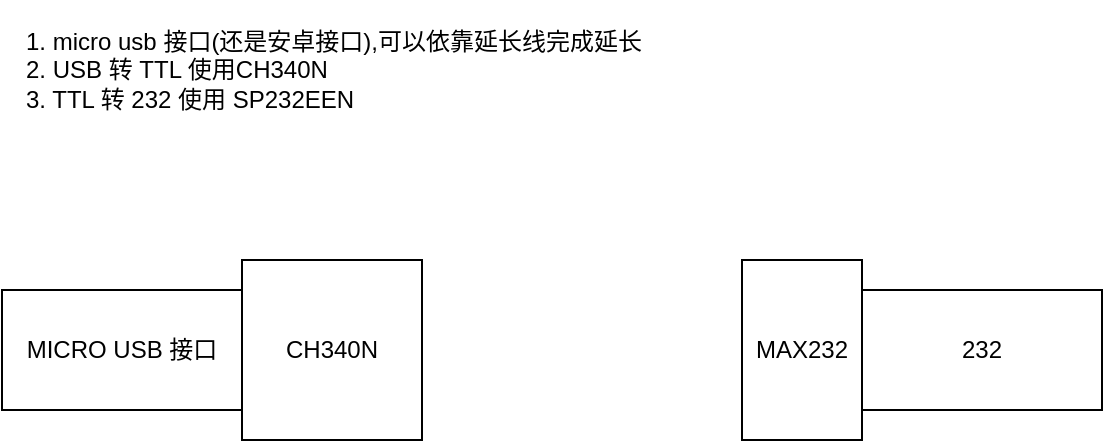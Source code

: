 <mxfile version="13.7.9" type="device"><diagram id="wnSoxOaoNETUDfRZ2St4" name="Page-1"><mxGraphModel dx="722" dy="455" grid="1" gridSize="10" guides="1" tooltips="1" connect="1" arrows="1" fold="1" page="1" pageScale="1" pageWidth="850" pageHeight="1100" math="0" shadow="0"><root><mxCell id="0"/><mxCell id="1" parent="0"/><mxCell id="OZZl32TNNODdKQ-DsTax-1" value="CH340N" style="rounded=0;whiteSpace=wrap;html=1;" vertex="1" parent="1"><mxGeometry x="240" y="190" width="90" height="90" as="geometry"/></mxCell><mxCell id="OZZl32TNNODdKQ-DsTax-2" value="MICRO USB 接口" style="rounded=0;whiteSpace=wrap;html=1;" vertex="1" parent="1"><mxGeometry x="120" y="205" width="120" height="60" as="geometry"/></mxCell><mxCell id="OZZl32TNNODdKQ-DsTax-3" value="232" style="rounded=0;whiteSpace=wrap;html=1;" vertex="1" parent="1"><mxGeometry x="550" y="205" width="120" height="60" as="geometry"/></mxCell><mxCell id="OZZl32TNNODdKQ-DsTax-4" value="1. micro usb 接口(还是安卓接口),可以依靠延长线完成延长&lt;br&gt;2. USB 转 TTL 使用CH340N&lt;br&gt;3. TTL 转 232 使用 SP232EEN" style="text;html=1;strokeColor=none;fillColor=none;align=left;verticalAlign=middle;whiteSpace=wrap;rounded=0;" vertex="1" parent="1"><mxGeometry x="130" y="60" width="370" height="70" as="geometry"/></mxCell><mxCell id="OZZl32TNNODdKQ-DsTax-5" value="MAX232" style="rounded=0;whiteSpace=wrap;html=1;" vertex="1" parent="1"><mxGeometry x="490" y="190" width="60" height="90" as="geometry"/></mxCell></root></mxGraphModel></diagram></mxfile>